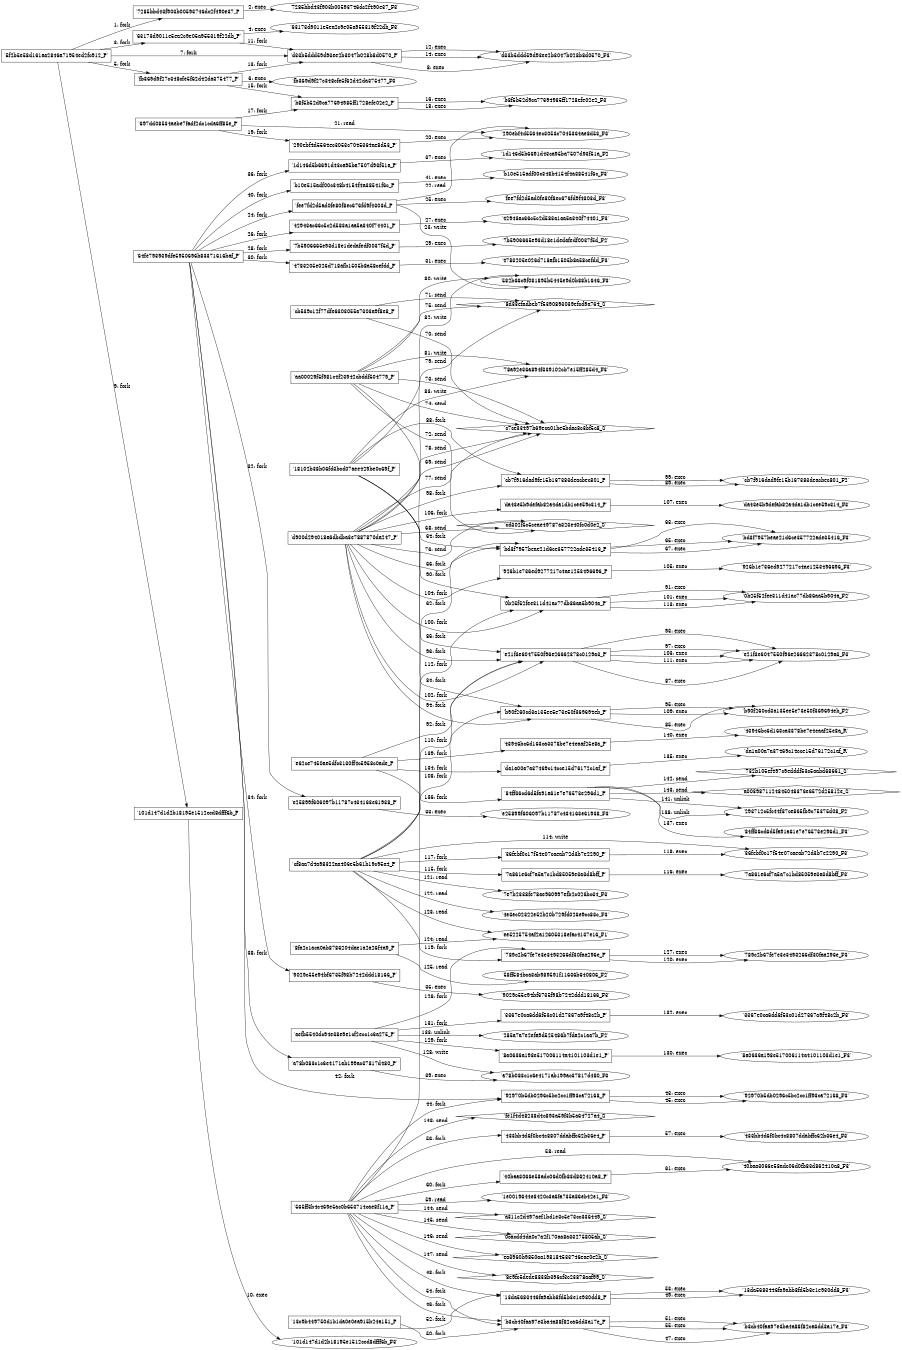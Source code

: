 digraph "D:\Learning\Paper\apt\基于CTI的攻击预警\Dataset\攻击图\ASGfromALLCTI\Vice Society leverages PrintNightmare in ransomware attacks.dot" {
rankdir="LR"
size="9"
fixedsize="false"
splines="true"
nodesep=0.3
ranksep=0
fontsize=10
overlap="scalexy"
engine= "neato"
	"'5f2b5e58d161aa2846a71954ed2fc912_P'" [node_type=Process shape=box]
	"'7285bbd43f903b00593746dc2f490e37_P'" [node_type=Process shape=box]
	"'5f2b5e58d161aa2846a71954ed2fc912_P'" -> "'7285bbd43f903b00593746dc2f490e37_P'" [label="1: fork"]
	"'7285bbd43f903b00593746dc2f490e37_P'" [node_type=Process shape=box]
	"'7285bbd43f903b00593746dc2f490e37_F3'" [node_type=File shape=ellipse]
	"'7285bbd43f903b00593746dc2f490e37_P'" -> "'7285bbd43f903b00593746dc2f490e37_F3'" [label="2: exec"]
	"'5f2b5e58d161aa2846a71954ed2fc912_P'" [node_type=Process shape=box]
	"'63173d9011e5ea2c9e05a955319f22db_P'" [node_type=Process shape=box]
	"'5f2b5e58d161aa2846a71954ed2fc912_P'" -> "'63173d9011e5ea2c9e05a955319f22db_P'" [label="3: fork"]
	"'63173d9011e5ea2c9e05a955319f22db_P'" [node_type=Process shape=box]
	"'63173d9011e5ea2c9e05a955319f22db_F3'" [node_type=File shape=ellipse]
	"'63173d9011e5ea2c9e05a955319f22db_P'" -> "'63173d9011e5ea2c9e05a955319f22db_F3'" [label="4: exec"]
	"'5f2b5e58d161aa2846a71954ed2fc912_P'" [node_type=Process shape=box]
	"'fb369d9f27c348cfe5f62d42da375477_P'" [node_type=Process shape=box]
	"'5f2b5e58d161aa2846a71954ed2fc912_P'" -> "'fb369d9f27c348cfe5f62d42da375477_P'" [label="5: fork"]
	"'fb369d9f27c348cfe5f62d42da375477_P'" [node_type=Process shape=box]
	"'fb369d9f27c348cfe5f62d42da375477_F3'" [node_type=File shape=ellipse]
	"'fb369d9f27c348cfe5f62d42da375477_P'" -> "'fb369d9f27c348cfe5f62d42da375477_F3'" [label="6: exec"]
	"'5f2b5e58d161aa2846a71954ed2fc912_P'" [node_type=Process shape=box]
	"'d33b5ddd59d93ee2b3047b028b8d0570_P'" [node_type=Process shape=box]
	"'5f2b5e58d161aa2846a71954ed2fc912_P'" -> "'d33b5ddd59d93ee2b3047b028b8d0570_P'" [label="7: fork"]
	"'d33b5ddd59d93ee2b3047b028b8d0570_P'" [node_type=Process shape=box]
	"'d33b5ddd59d93ee2b3047b028b8d0570_F3'" [node_type=File shape=ellipse]
	"'d33b5ddd59d93ee2b3047b028b8d0570_P'" -> "'d33b5ddd59d93ee2b3047b028b8d0570_F3'" [label="8: exec"]
	"'5f2b5e58d161aa2846a71954ed2fc912_P'" [node_type=Process shape=box]
	"'101d147d1d2b18195e1512ccd8dfff6b_P'" [node_type=Process shape=box]
	"'5f2b5e58d161aa2846a71954ed2fc912_P'" -> "'101d147d1d2b18195e1512ccd8dfff6b_P'" [label="9: fork"]
	"'101d147d1d2b18195e1512ccd8dfff6b_P'" [node_type=Process shape=box]
	"'101d147d1d2b18195e1512ccd8dfff6b_F3'" [node_type=File shape=ellipse]
	"'101d147d1d2b18195e1512ccd8dfff6b_P'" -> "'101d147d1d2b18195e1512ccd8dfff6b_F3'" [label="10: exec"]
	"'63173d9011e5ea2c9e05a955319f22db_P'" [node_type=Process shape=box]
	"'d33b5ddd59d93ee2b3047b028b8d0570_P'" [node_type=Process shape=box]
	"'63173d9011e5ea2c9e05a955319f22db_P'" -> "'d33b5ddd59d93ee2b3047b028b8d0570_P'" [label="11: fork"]
	"'d33b5ddd59d93ee2b3047b028b8d0570_P'" [node_type=Process shape=box]
	"'d33b5ddd59d93ee2b3047b028b8d0570_F3'" [node_type=File shape=ellipse]
	"'d33b5ddd59d93ee2b3047b028b8d0570_P'" -> "'d33b5ddd59d93ee2b3047b028b8d0570_F3'" [label="12: exec"]
	"'fb369d9f27c348cfe5f62d42da375477_P'" [node_type=Process shape=box]
	"'d33b5ddd59d93ee2b3047b028b8d0570_P'" [node_type=Process shape=box]
	"'fb369d9f27c348cfe5f62d42da375477_P'" -> "'d33b5ddd59d93ee2b3047b028b8d0570_P'" [label="13: fork"]
	"'d33b5ddd59d93ee2b3047b028b8d0570_P'" [node_type=Process shape=box]
	"'d33b5ddd59d93ee2b3047b028b8d0570_F3'" [node_type=File shape=ellipse]
	"'d33b5ddd59d93ee2b3047b028b8d0570_P'" -> "'d33b5ddd59d93ee2b3047b028b8d0570_F3'" [label="14: exec"]
	"'fb369d9f27c348cfe5f62d42da375477_P'" [node_type=Process shape=box]
	"'b8f5b52d9ca77694985ff1728efe02e2_P'" [node_type=Process shape=box]
	"'fb369d9f27c348cfe5f62d42da375477_P'" -> "'b8f5b52d9ca77694985ff1728efe02e2_P'" [label="15: fork"]
	"'b8f5b52d9ca77694985ff1728efe02e2_P'" [node_type=Process shape=box]
	"'b8f5b52d9ca77694985ff1728efe02e2_F3'" [node_type=File shape=ellipse]
	"'b8f5b52d9ca77694985ff1728efe02e2_P'" -> "'b8f5b52d9ca77694985ff1728efe02e2_F3'" [label="16: exec"]
	"'697dd08534aebe7fadf2dc1cda6ff85e_P'" [node_type=Process shape=box]
	"'b8f5b52d9ca77694985ff1728efe02e2_P'" [node_type=Process shape=box]
	"'697dd08534aebe7fadf2dc1cda6ff85e_P'" -> "'b8f5b52d9ca77694985ff1728efe02e2_P'" [label="17: fork"]
	"'b8f5b52d9ca77694985ff1728efe02e2_P'" [node_type=Process shape=box]
	"'b8f5b52d9ca77694985ff1728efe02e2_F3'" [node_type=File shape=ellipse]
	"'b8f5b52d9ca77694985ff1728efe02e2_P'" -> "'b8f5b52d9ca77694985ff1728efe02e2_F3'" [label="18: exec"]
	"'697dd08534aebe7fadf2dc1cda6ff85e_P'" [node_type=Process shape=box]
	"'290ebf4d5564ec3053c7045364ae8d53_P'" [node_type=Process shape=box]
	"'697dd08534aebe7fadf2dc1cda6ff85e_P'" -> "'290ebf4d5564ec3053c7045364ae8d53_P'" [label="19: fork"]
	"'290ebf4d5564ec3053c7045364ae8d53_P'" [node_type=Process shape=box]
	"'290ebf4d5564ec3053c7045364ae8d53_F3'" [node_type=File shape=ellipse]
	"'290ebf4d5564ec3053c7045364ae8d53_P'" -> "'290ebf4d5564ec3053c7045364ae8d53_F3'" [label="20: exec"]
	"'290ebf4d5564ec3053c7045364ae8d53_F3'" [node_type=file shape=ellipse]
	"'697dd08534aebe7fadf2dc1cda6ff85e_P'" [node_type=Process shape=box]
	"'697dd08534aebe7fadf2dc1cda6ff85e_P'" -> "'290ebf4d5564ec3053c7045364ae8d53_F3'" [label="21: read"]
	"'290ebf4d5564ec3053c7045364ae8d53_F3'" [node_type=file shape=ellipse]
	"'fee7fd2d5ad0fe80f8ec676fd9f4303d_P'" [node_type=Process shape=box]
	"'fee7fd2d5ad0fe80f8ec676fd9f4303d_P'" -> "'290ebf4d5564ec3053c7045364ae8d53_F3'" [label="22: read"]
	"'582b66c9f081895b5445e9d0b88b1646_F3'" [node_type=file shape=ellipse]
	"'fee7fd2d5ad0fe80f8ec676fd9f4303d_P'" [node_type=Process shape=box]
	"'fee7fd2d5ad0fe80f8ec676fd9f4303d_P'" -> "'582b66c9f081895b5445e9d0b88b1646_F3'" [label="23: write"]
	"'64fe793939dfe5950696b83371616baf_P'" [node_type=Process shape=box]
	"'fee7fd2d5ad0fe80f8ec676fd9f4303d_P'" [node_type=Process shape=box]
	"'64fe793939dfe5950696b83371616baf_P'" -> "'fee7fd2d5ad0fe80f8ec676fd9f4303d_P'" [label="24: fork"]
	"'fee7fd2d5ad0fe80f8ec676fd9f4303d_P'" [node_type=Process shape=box]
	"'fee7fd2d5ad0fe80f8ec676fd9f4303d_F3'" [node_type=File shape=ellipse]
	"'fee7fd2d5ad0fe80f8ec676fd9f4303d_P'" -> "'fee7fd2d5ad0fe80f8ec676fd9f4303d_F3'" [label="25: exec"]
	"'64fe793939dfe5950696b83371616baf_P'" [node_type=Process shape=box]
	"'42943ac66c5c2d583a1aa5a340f74401_P'" [node_type=Process shape=box]
	"'64fe793939dfe5950696b83371616baf_P'" -> "'42943ac66c5c2d583a1aa5a340f74401_P'" [label="26: fork"]
	"'42943ac66c5c2d583a1aa5a340f74401_P'" [node_type=Process shape=box]
	"'42943ac66c5c2d583a1aa5a340f74401_F3'" [node_type=File shape=ellipse]
	"'42943ac66c5c2d583a1aa5a340f74401_P'" -> "'42943ac66c5c2d583a1aa5a340f74401_F3'" [label="27: exec"]
	"'64fe793939dfe5950696b83371616baf_P'" [node_type=Process shape=box]
	"'7b5906665e93d18e1dedafedf0037f5d_P'" [node_type=Process shape=box]
	"'64fe793939dfe5950696b83371616baf_P'" -> "'7b5906665e93d18e1dedafedf0037f5d_P'" [label="28: fork"]
	"'7b5906665e93d18e1dedafedf0037f5d_P'" [node_type=Process shape=box]
	"'7b5906665e93d18e1dedafedf0037f5d_F2'" [node_type=File shape=ellipse]
	"'7b5906665e93d18e1dedafedf0037f5d_P'" -> "'7b5906665e93d18e1dedafedf0037f5d_F2'" [label="29: exec"]
	"'64fe793939dfe5950696b83371616baf_P'" [node_type=Process shape=box]
	"'4783205e026d718afb1505b8a58cefdd_P'" [node_type=Process shape=box]
	"'64fe793939dfe5950696b83371616baf_P'" -> "'4783205e026d718afb1505b8a58cefdd_P'" [label="30: fork"]
	"'4783205e026d718afb1505b8a58cefdd_P'" [node_type=Process shape=box]
	"'4783205e026d718afb1505b8a58cefdd_F3'" [node_type=File shape=ellipse]
	"'4783205e026d718afb1505b8a58cefdd_P'" -> "'4783205e026d718afb1505b8a58cefdd_F3'" [label="31: exec"]
	"'64fe793939dfe5950696b83371616baf_P'" [node_type=Process shape=box]
	"'e25899f606097b11787c434163e61938_P'" [node_type=Process shape=box]
	"'64fe793939dfe5950696b83371616baf_P'" -> "'e25899f606097b11787c434163e61938_P'" [label="32: fork"]
	"'e25899f606097b11787c434163e61938_P'" [node_type=Process shape=box]
	"'e25899f606097b11787c434163e61938_F3'" [node_type=File shape=ellipse]
	"'e25899f606097b11787c434163e61938_P'" -> "'e25899f606097b11787c434163e61938_F3'" [label="33: exec"]
	"'64fe793939dfe5950696b83371616baf_P'" [node_type=Process shape=box]
	"'9029c55e94bf6735f98b7242ddd18166_P'" [node_type=Process shape=box]
	"'64fe793939dfe5950696b83371616baf_P'" -> "'9029c55e94bf6735f98b7242ddd18166_P'" [label="34: fork"]
	"'9029c55e94bf6735f98b7242ddd18166_P'" [node_type=Process shape=box]
	"'9029c55e94bf6735f98b7242ddd18166_F3'" [node_type=File shape=ellipse]
	"'9029c55e94bf6735f98b7242ddd18166_P'" -> "'9029c55e94bf6735f98b7242ddd18166_F3'" [label="35: exec"]
	"'64fe793939dfe5950696b83371616baf_P'" [node_type=Process shape=box]
	"'1d146d5b6691d43ca95ba7507d93f51a_P'" [node_type=Process shape=box]
	"'64fe793939dfe5950696b83371616baf_P'" -> "'1d146d5b6691d43ca95ba7507d93f51a_P'" [label="36: fork"]
	"'1d146d5b6691d43ca95ba7507d93f51a_P'" [node_type=Process shape=box]
	"'1d146d5b6691d43ca95ba7507d93f51a_F2'" [node_type=File shape=ellipse]
	"'1d146d5b6691d43ca95ba7507d93f51a_P'" -> "'1d146d5b6691d43ca95ba7507d93f51a_F2'" [label="37: exec"]
	"'64fe793939dfe5950696b83371616baf_P'" [node_type=Process shape=box]
	"'a78b083c1c6e4171ab199ac37817d480_P'" [node_type=Process shape=box]
	"'64fe793939dfe5950696b83371616baf_P'" -> "'a78b083c1c6e4171ab199ac37817d480_P'" [label="38: fork"]
	"'a78b083c1c6e4171ab199ac37817d480_P'" [node_type=Process shape=box]
	"'a78b083c1c6e4171ab199ac37817d480_F3'" [node_type=File shape=ellipse]
	"'a78b083c1c6e4171ab199ac37817d480_P'" -> "'a78b083c1c6e4171ab199ac37817d480_F3'" [label="39: exec"]
	"'64fe793939dfe5950696b83371616baf_P'" [node_type=Process shape=box]
	"'b10e515adf00c348b4154f4a38541f6c_P'" [node_type=Process shape=box]
	"'64fe793939dfe5950696b83371616baf_P'" -> "'b10e515adf00c348b4154f4a38541f6c_P'" [label="40: fork"]
	"'b10e515adf00c348b4154f4a38541f6c_P'" [node_type=Process shape=box]
	"'b10e515adf00c348b4154f4a38541f6c_F3'" [node_type=File shape=ellipse]
	"'b10e515adf00c348b4154f4a38541f6c_P'" -> "'b10e515adf00c348b4154f4a38541f6c_F3'" [label="41: exec"]
	"'64fe793939dfe5950696b83371616baf_P'" [node_type=Process shape=box]
	"'92970b5db0296c5bc2cc1ff93ca72168_P'" [node_type=Process shape=box]
	"'64fe793939dfe5950696b83371616baf_P'" -> "'92970b5db0296c5bc2cc1ff93ca72168_P'" [label="42: fork"]
	"'92970b5db0296c5bc2cc1ff93ca72168_P'" [node_type=Process shape=box]
	"'92970b5db0296c5bc2cc1ff93ca72168_F3'" [node_type=File shape=ellipse]
	"'92970b5db0296c5bc2cc1ff93ca72168_P'" -> "'92970b5db0296c5bc2cc1ff93ca72168_F3'" [label="43: exec"]
	"'565ff3b4c469e5ac0b653714cae8f11a_P'" [node_type=Process shape=box]
	"'92970b5db0296c5bc2cc1ff93ca72168_P'" [node_type=Process shape=box]
	"'565ff3b4c469e5ac0b653714cae8f11a_P'" -> "'92970b5db0296c5bc2cc1ff93ca72168_P'" [label="44: fork"]
	"'92970b5db0296c5bc2cc1ff93ca72168_P'" [node_type=Process shape=box]
	"'92970b5db0296c5bc2cc1ff93ca72168_F3'" [node_type=File shape=ellipse]
	"'92970b5db0296c5bc2cc1ff93ca72168_P'" -> "'92970b5db0296c5bc2cc1ff93ca72168_F3'" [label="45: exec"]
	"'565ff3b4c469e5ac0b653714cae8f11a_P'" [node_type=Process shape=box]
	"'b3cb40faa97e3ba4a88f82ca6dd3a17e_P'" [node_type=Process shape=box]
	"'565ff3b4c469e5ac0b653714cae8f11a_P'" -> "'b3cb40faa97e3ba4a88f82ca6dd3a17e_P'" [label="46: fork"]
	"'b3cb40faa97e3ba4a88f82ca6dd3a17e_P'" [node_type=Process shape=box]
	"'b3cb40faa97e3ba4a88f82ca6dd3a17e_F3'" [node_type=File shape=ellipse]
	"'b3cb40faa97e3ba4a88f82ca6dd3a17e_P'" -> "'b3cb40faa97e3ba4a88f82ca6dd3a17e_F3'" [label="47: exec"]
	"'565ff3b4c469e5ac0b653714cae8f11a_P'" [node_type=Process shape=box]
	"'13da5683446fa9abb8fd5b3e1e930dd8_P'" [node_type=Process shape=box]
	"'565ff3b4c469e5ac0b653714cae8f11a_P'" -> "'13da5683446fa9abb8fd5b3e1e930dd8_P'" [label="48: fork"]
	"'13da5683446fa9abb8fd5b3e1e930dd8_P'" [node_type=Process shape=box]
	"'13da5683446fa9abb8fd5b3e1e930dd8_F3'" [node_type=File shape=ellipse]
	"'13da5683446fa9abb8fd5b3e1e930dd8_P'" -> "'13da5683446fa9abb8fd5b3e1e930dd8_F3'" [label="49: exec"]
	"'13c9b449750d1b1da0e0ea915b24a151_P'" [node_type=Process shape=box]
	"'b3cb40faa97e3ba4a88f82ca6dd3a17e_P'" [node_type=Process shape=box]
	"'13c9b449750d1b1da0e0ea915b24a151_P'" -> "'b3cb40faa97e3ba4a88f82ca6dd3a17e_P'" [label="50: fork"]
	"'b3cb40faa97e3ba4a88f82ca6dd3a17e_P'" [node_type=Process shape=box]
	"'b3cb40faa97e3ba4a88f82ca6dd3a17e_F3'" [node_type=File shape=ellipse]
	"'b3cb40faa97e3ba4a88f82ca6dd3a17e_P'" -> "'b3cb40faa97e3ba4a88f82ca6dd3a17e_F3'" [label="51: exec"]
	"'13c9b449750d1b1da0e0ea915b24a151_P'" [node_type=Process shape=box]
	"'13da5683446fa9abb8fd5b3e1e930dd8_P'" [node_type=Process shape=box]
	"'13c9b449750d1b1da0e0ea915b24a151_P'" -> "'13da5683446fa9abb8fd5b3e1e930dd8_P'" [label="52: fork"]
	"'13da5683446fa9abb8fd5b3e1e930dd8_P'" [node_type=Process shape=box]
	"'13da5683446fa9abb8fd5b3e1e930dd8_F3'" [node_type=File shape=ellipse]
	"'13da5683446fa9abb8fd5b3e1e930dd8_P'" -> "'13da5683446fa9abb8fd5b3e1e930dd8_F3'" [label="53: exec"]
	"'565ff3b4c469e5ac0b653714cae8f11a_P'" [node_type=Process shape=box]
	"'b3cb40faa97e3ba4a88f82ca6dd3a17e_P'" [node_type=Process shape=box]
	"'565ff3b4c469e5ac0b653714cae8f11a_P'" -> "'b3cb40faa97e3ba4a88f82ca6dd3a17e_P'" [label="54: fork"]
	"'b3cb40faa97e3ba4a88f82ca6dd3a17e_P'" [node_type=Process shape=box]
	"'b3cb40faa97e3ba4a88f82ca6dd3a17e_F3'" [node_type=File shape=ellipse]
	"'b3cb40faa97e3ba4a88f82ca6dd3a17e_P'" -> "'b3cb40faa97e3ba4a88f82ca6dd3a17e_F3'" [label="55: exec"]
	"'565ff3b4c469e5ac0b653714cae8f11a_P'" [node_type=Process shape=box]
	"'433bb4d6f0bc4c8807ddabffc62b36e4_P'" [node_type=Process shape=box]
	"'565ff3b4c469e5ac0b653714cae8f11a_P'" -> "'433bb4d6f0bc4c8807ddabffc62b36e4_P'" [label="56: fork"]
	"'433bb4d6f0bc4c8807ddabffc62b36e4_P'" [node_type=Process shape=box]
	"'433bb4d6f0bc4c8807ddabffc62b36e4_F3'" [node_type=File shape=ellipse]
	"'433bb4d6f0bc4c8807ddabffc62b36e4_P'" -> "'433bb4d6f0bc4c8807ddabffc62b36e4_F3'" [label="57: exec"]
	"'40baa3066e58adc06d0fb83d862410a8_F3'" [node_type=file shape=ellipse]
	"'565ff3b4c469e5ac0b653714cae8f11a_P'" [node_type=Process shape=box]
	"'565ff3b4c469e5ac0b653714cae8f11a_P'" -> "'40baa3066e58adc06d0fb83d862410a8_F3'" [label="58: read"]
	"'1e0019644e8420c3a6fa735a86eb42e1_F3'" [node_type=file shape=ellipse]
	"'565ff3b4c469e5ac0b653714cae8f11a_P'" [node_type=Process shape=box]
	"'565ff3b4c469e5ac0b653714cae8f11a_P'" -> "'1e0019644e8420c3a6fa735a86eb42e1_F3'" [label="59: read"]
	"'565ff3b4c469e5ac0b653714cae8f11a_P'" [node_type=Process shape=box]
	"'40baa3066e58adc06d0fb83d862410a8_P'" [node_type=Process shape=box]
	"'565ff3b4c469e5ac0b653714cae8f11a_P'" -> "'40baa3066e58adc06d0fb83d862410a8_P'" [label="60: fork"]
	"'40baa3066e58adc06d0fb83d862410a8_P'" [node_type=Process shape=box]
	"'40baa3066e58adc06d0fb83d862410a8_F3'" [node_type=File shape=ellipse]
	"'40baa3066e58adc06d0fb83d862410a8_P'" -> "'40baa3066e58adc06d0fb83d862410a8_F3'" [label="61: exec"]
	"'565ff3b4c469e5ac0b653714cae8f11a_P'" [node_type=Process shape=box]
	"'bd3f7957beae21d6ce357722ade35416_P'" [node_type=Process shape=box]
	"'565ff3b4c469e5ac0b653714cae8f11a_P'" -> "'bd3f7957beae21d6ce357722ade35416_P'" [label="62: fork"]
	"'bd3f7957beae21d6ce357722ade35416_P'" [node_type=Process shape=box]
	"'bd3f7957beae21d6ce357722ade35416_F3'" [node_type=File shape=ellipse]
	"'bd3f7957beae21d6ce357722ade35416_P'" -> "'bd3f7957beae21d6ce357722ade35416_F3'" [label="63: exec"]
	"'aa00029f5f981c4f23942cbddf504779_P'" [node_type=Process shape=box]
	"'bd3f7957beae21d6ce357722ade35416_P'" [node_type=Process shape=box]
	"'aa00029f5f981c4f23942cbddf504779_P'" -> "'bd3f7957beae21d6ce357722ade35416_P'" [label="64: fork"]
	"'bd3f7957beae21d6ce357722ade35416_P'" [node_type=Process shape=box]
	"'bd3f7957beae21d6ce357722ade35416_F3'" [node_type=File shape=ellipse]
	"'bd3f7957beae21d6ce357722ade35416_P'" -> "'bd3f7957beae21d6ce357722ade35416_F3'" [label="65: exec"]
	"'d900d294018a6dbdba3e7887870da247_P'" [node_type=Process shape=box]
	"'bd3f7957beae21d6ce357722ade35416_P'" [node_type=Process shape=box]
	"'d900d294018a6dbdba3e7887870da247_P'" -> "'bd3f7957beae21d6ce357722ade35416_P'" [label="66: fork"]
	"'bd3f7957beae21d6ce357722ade35416_P'" [node_type=Process shape=box]
	"'bd3f7957beae21d6ce357722ade35416_F3'" [node_type=File shape=ellipse]
	"'bd3f7957beae21d6ce357722ade35416_P'" -> "'bd3f7957beae21d6ce357722ade35416_F3'" [label="67: exec"]
	"'cd302f5c5ceae49787a323e40fc0d0e2_S'" [node_type=Socket shape=diamond]
	"'d900d294018a6dbdba3e7887870da247_P'" [node_type=Process shape=box]
	"'d900d294018a6dbdba3e7887870da247_P'" -> "'cd302f5c5ceae49787a323e40fc0d0e2_S'" [label="68: send"]
	"'c7ce33497b69eca01be5bdac8c3bf5c8_S'" [node_type=Socket shape=diamond]
	"'d900d294018a6dbdba3e7887870da247_P'" [node_type=Process shape=box]
	"'d900d294018a6dbdba3e7887870da247_P'" -> "'c7ce33497b69eca01be5bdac8c3bf5c8_S'" [label="69: send"]
	"'c7ce33497b69eca01be5bdac8c3bf5c8_S'" [node_type=Socket shape=diamond]
	"'cb539c12f77dfe6303055a7303a9f8e8_P'" [node_type=Process shape=box]
	"'cb539c12f77dfe6303055a7303a9f8e8_P'" -> "'c7ce33497b69eca01be5bdac8c3bf5c8_S'" [label="70: send"]
	"'8d33efadbeb7f5390893039efcd9a764_S'" [node_type=Socket shape=diamond]
	"'cb539c12f77dfe6303055a7303a9f8e8_P'" [node_type=Process shape=box]
	"'cb539c12f77dfe6303055a7303a9f8e8_P'" -> "'8d33efadbeb7f5390893039efcd9a764_S'" [label="71: send"]
	"'cd302f5c5ceae49787a323e40fc0d0e2_S'" [node_type=Socket shape=diamond]
	"'aa00029f5f981c4f23942cbddf504779_P'" [node_type=Process shape=box]
	"'aa00029f5f981c4f23942cbddf504779_P'" -> "'cd302f5c5ceae49787a323e40fc0d0e2_S'" [label="72: send"]
	"'c7ce33497b69eca01be5bdac8c3bf5c8_S'" [node_type=Socket shape=diamond]
	"'aa00029f5f981c4f23942cbddf504779_P'" [node_type=Process shape=box]
	"'aa00029f5f981c4f23942cbddf504779_P'" -> "'c7ce33497b69eca01be5bdac8c3bf5c8_S'" [label="73: send"]
	"'c7ce33497b69eca01be5bdac8c3bf5c8_S'" [node_type=Socket shape=diamond]
	"'aa00029f5f981c4f23942cbddf504779_P'" [node_type=Process shape=box]
	"'aa00029f5f981c4f23942cbddf504779_P'" -> "'c7ce33497b69eca01be5bdac8c3bf5c8_S'" [label="74: send"]
	"'8d33efadbeb7f5390893039efcd9a764_S'" [node_type=Socket shape=diamond]
	"'aa00029f5f981c4f23942cbddf504779_P'" [node_type=Process shape=box]
	"'aa00029f5f981c4f23942cbddf504779_P'" -> "'8d33efadbeb7f5390893039efcd9a764_S'" [label="75: send"]
	"'cd302f5c5ceae49787a323e40fc0d0e2_S'" [node_type=Socket shape=diamond]
	"'d900d294018a6dbdba3e7887870da247_P'" [node_type=Process shape=box]
	"'d900d294018a6dbdba3e7887870da247_P'" -> "'cd302f5c5ceae49787a323e40fc0d0e2_S'" [label="76: send"]
	"'c7ce33497b69eca01be5bdac8c3bf5c8_S'" [node_type=Socket shape=diamond]
	"'d900d294018a6dbdba3e7887870da247_P'" [node_type=Process shape=box]
	"'d900d294018a6dbdba3e7887870da247_P'" -> "'c7ce33497b69eca01be5bdac8c3bf5c8_S'" [label="77: send"]
	"'c7ce33497b69eca01be5bdac8c3bf5c8_S'" [node_type=Socket shape=diamond]
	"'d900d294018a6dbdba3e7887870da247_P'" [node_type=Process shape=box]
	"'d900d294018a6dbdba3e7887870da247_P'" -> "'c7ce33497b69eca01be5bdac8c3bf5c8_S'" [label="78: send"]
	"'8d33efadbeb7f5390893039efcd9a764_S'" [node_type=Socket shape=diamond]
	"'d900d294018a6dbdba3e7887870da247_P'" [node_type=Process shape=box]
	"'d900d294018a6dbdba3e7887870da247_P'" -> "'8d33efadbeb7f5390893039efcd9a764_S'" [label="79: send"]
	"'582b66c9f081895b5445e9d0b88b1646_F3'" [node_type=file shape=ellipse]
	"'aa00029f5f981c4f23942cbddf504779_P'" [node_type=Process shape=box]
	"'aa00029f5f981c4f23942cbddf504779_P'" -> "'582b66c9f081895b5445e9d0b88b1646_F3'" [label="80: write"]
	"'78a92e36a894f339102cb7e15ff285d4_F3'" [node_type=file shape=ellipse]
	"'aa00029f5f981c4f23942cbddf504779_P'" [node_type=Process shape=box]
	"'aa00029f5f981c4f23942cbddf504779_P'" -> "'78a92e36a894f339102cb7e15ff285d4_F3'" [label="81: write"]
	"'582b66c9f081895b5445e9d0b88b1646_F3'" [node_type=file shape=ellipse]
	"'18102b38b06fd3bcd07aee429be0c69f_P'" [node_type=Process shape=box]
	"'18102b38b06fd3bcd07aee429be0c69f_P'" -> "'582b66c9f081895b5445e9d0b88b1646_F3'" [label="82: write"]
	"'78a92e36a894f339102cb7e15ff285d4_F3'" [node_type=file shape=ellipse]
	"'18102b38b06fd3bcd07aee429be0c69f_P'" [node_type=Process shape=box]
	"'18102b38b06fd3bcd07aee429be0c69f_P'" -> "'78a92e36a894f339102cb7e15ff285d4_F3'" [label="83: write"]
	"'18102b38b06fd3bcd07aee429be0c69f_P'" [node_type=Process shape=box]
	"'b90f260cd3a135ee5e73e50f369694eb_P'" [node_type=Process shape=box]
	"'18102b38b06fd3bcd07aee429be0c69f_P'" -> "'b90f260cd3a135ee5e73e50f369694eb_P'" [label="84: fork"]
	"'b90f260cd3a135ee5e73e50f369694eb_P'" [node_type=Process shape=box]
	"'b90f260cd3a135ee5e73e50f369694eb_F2'" [node_type=File shape=ellipse]
	"'b90f260cd3a135ee5e73e50f369694eb_P'" -> "'b90f260cd3a135ee5e73e50f369694eb_F2'" [label="85: exec"]
	"'18102b38b06fd3bcd07aee429be0c69f_P'" [node_type=Process shape=box]
	"'e21f3e6047550f96e26662378c0129a3_P'" [node_type=Process shape=box]
	"'18102b38b06fd3bcd07aee429be0c69f_P'" -> "'e21f3e6047550f96e26662378c0129a3_P'" [label="86: fork"]
	"'e21f3e6047550f96e26662378c0129a3_P'" [node_type=Process shape=box]
	"'e21f3e6047550f96e26662378c0129a3_F3'" [node_type=File shape=ellipse]
	"'e21f3e6047550f96e26662378c0129a3_P'" -> "'e21f3e6047550f96e26662378c0129a3_F3'" [label="87: exec"]
	"'18102b38b06fd3bcd07aee429be0c69f_P'" [node_type=Process shape=box]
	"'cb7f916dad9fe15b167383deacbec801_P'" [node_type=Process shape=box]
	"'18102b38b06fd3bcd07aee429be0c69f_P'" -> "'cb7f916dad9fe15b167383deacbec801_P'" [label="88: fork"]
	"'cb7f916dad9fe15b167383deacbec801_P'" [node_type=Process shape=box]
	"'cb7f916dad9fe15b167383deacbec801_F2'" [node_type=File shape=ellipse]
	"'cb7f916dad9fe15b167383deacbec801_P'" -> "'cb7f916dad9fe15b167383deacbec801_F2'" [label="89: exec"]
	"'18102b38b06fd3bcd07aee429be0c69f_P'" [node_type=Process shape=box]
	"'0b25f52fee311d41ac77db86aa5b904a_P'" [node_type=Process shape=box]
	"'18102b38b06fd3bcd07aee429be0c69f_P'" -> "'0b25f52fee311d41ac77db86aa5b904a_P'" [label="90: fork"]
	"'0b25f52fee311d41ac77db86aa5b904a_P'" [node_type=Process shape=box]
	"'0b25f52fee311d41ac77db86aa5b904a_F2'" [node_type=File shape=ellipse]
	"'0b25f52fee311d41ac77db86aa5b904a_P'" -> "'0b25f52fee311d41ac77db86aa5b904a_F2'" [label="91: exec"]
	"'e62ce7450ae5dfc3130ff4c5958c0ade_P'" [node_type=Process shape=box]
	"'e21f3e6047550f96e26662378c0129a3_P'" [node_type=Process shape=box]
	"'e62ce7450ae5dfc3130ff4c5958c0ade_P'" -> "'e21f3e6047550f96e26662378c0129a3_P'" [label="92: fork"]
	"'e21f3e6047550f96e26662378c0129a3_P'" [node_type=Process shape=box]
	"'e21f3e6047550f96e26662378c0129a3_F3'" [node_type=File shape=ellipse]
	"'e21f3e6047550f96e26662378c0129a3_P'" -> "'e21f3e6047550f96e26662378c0129a3_F3'" [label="93: exec"]
	"'d900d294018a6dbdba3e7887870da247_P'" [node_type=Process shape=box]
	"'b90f260cd3a135ee5e73e50f369694eb_P'" [node_type=Process shape=box]
	"'d900d294018a6dbdba3e7887870da247_P'" -> "'b90f260cd3a135ee5e73e50f369694eb_P'" [label="94: fork"]
	"'b90f260cd3a135ee5e73e50f369694eb_P'" [node_type=Process shape=box]
	"'b90f260cd3a135ee5e73e50f369694eb_F2'" [node_type=File shape=ellipse]
	"'b90f260cd3a135ee5e73e50f369694eb_P'" -> "'b90f260cd3a135ee5e73e50f369694eb_F2'" [label="95: exec"]
	"'d900d294018a6dbdba3e7887870da247_P'" [node_type=Process shape=box]
	"'e21f3e6047550f96e26662378c0129a3_P'" [node_type=Process shape=box]
	"'d900d294018a6dbdba3e7887870da247_P'" -> "'e21f3e6047550f96e26662378c0129a3_P'" [label="96: fork"]
	"'e21f3e6047550f96e26662378c0129a3_P'" [node_type=Process shape=box]
	"'e21f3e6047550f96e26662378c0129a3_F3'" [node_type=File shape=ellipse]
	"'e21f3e6047550f96e26662378c0129a3_P'" -> "'e21f3e6047550f96e26662378c0129a3_F3'" [label="97: exec"]
	"'d900d294018a6dbdba3e7887870da247_P'" [node_type=Process shape=box]
	"'cb7f916dad9fe15b167383deacbec801_P'" [node_type=Process shape=box]
	"'d900d294018a6dbdba3e7887870da247_P'" -> "'cb7f916dad9fe15b167383deacbec801_P'" [label="98: fork"]
	"'cb7f916dad9fe15b167383deacbec801_P'" [node_type=Process shape=box]
	"'cb7f916dad9fe15b167383deacbec801_F2'" [node_type=File shape=ellipse]
	"'cb7f916dad9fe15b167383deacbec801_P'" -> "'cb7f916dad9fe15b167383deacbec801_F2'" [label="99: exec"]
	"'d900d294018a6dbdba3e7887870da247_P'" [node_type=Process shape=box]
	"'0b25f52fee311d41ac77db86aa5b904a_P'" [node_type=Process shape=box]
	"'d900d294018a6dbdba3e7887870da247_P'" -> "'0b25f52fee311d41ac77db86aa5b904a_P'" [label="100: fork"]
	"'0b25f52fee311d41ac77db86aa5b904a_P'" [node_type=Process shape=box]
	"'0b25f52fee311d41ac77db86aa5b904a_F2'" [node_type=File shape=ellipse]
	"'0b25f52fee311d41ac77db86aa5b904a_P'" -> "'0b25f52fee311d41ac77db86aa5b904a_F2'" [label="101: exec"]
	"'d900d294018a6dbdba3e7887870da247_P'" [node_type=Process shape=box]
	"'e21f3e6047550f96e26662378c0129a3_P'" [node_type=Process shape=box]
	"'d900d294018a6dbdba3e7887870da247_P'" -> "'e21f3e6047550f96e26662378c0129a3_P'" [label="102: fork"]
	"'e21f3e6047550f96e26662378c0129a3_P'" [node_type=Process shape=box]
	"'e21f3e6047550f96e26662378c0129a3_F3'" [node_type=File shape=ellipse]
	"'e21f3e6047550f96e26662378c0129a3_P'" -> "'e21f3e6047550f96e26662378c0129a3_F3'" [label="103: exec"]
	"'d900d294018a6dbdba3e7887870da247_P'" [node_type=Process shape=box]
	"'926b1e736ed9277217c4ae1253496696_P'" [node_type=Process shape=box]
	"'d900d294018a6dbdba3e7887870da247_P'" -> "'926b1e736ed9277217c4ae1253496696_P'" [label="104: fork"]
	"'926b1e736ed9277217c4ae1253496696_P'" [node_type=Process shape=box]
	"'926b1e736ed9277217c4ae1253496696_F3'" [node_type=File shape=ellipse]
	"'926b1e736ed9277217c4ae1253496696_P'" -> "'926b1e736ed9277217c4ae1253496696_F3'" [label="105: exec"]
	"'d900d294018a6dbdba3e7887870da247_P'" [node_type=Process shape=box]
	"'da43e5b9defab82a4da1db1cee59c314_P'" [node_type=Process shape=box]
	"'d900d294018a6dbdba3e7887870da247_P'" -> "'da43e5b9defab82a4da1db1cee59c314_P'" [label="106: fork"]
	"'da43e5b9defab82a4da1db1cee59c314_P'" [node_type=Process shape=box]
	"'da43e5b9defab82a4da1db1cee59c314_F3'" [node_type=File shape=ellipse]
	"'da43e5b9defab82a4da1db1cee59c314_P'" -> "'da43e5b9defab82a4da1db1cee59c314_F3'" [label="107: exec"]
	"'cf8aa7d4a98322aa406e5b61b19c95a4_P'" [node_type=Process shape=box]
	"'b90f260cd3a135ee5e73e50f369694eb_P'" [node_type=Process shape=box]
	"'cf8aa7d4a98322aa406e5b61b19c95a4_P'" -> "'b90f260cd3a135ee5e73e50f369694eb_P'" [label="108: fork"]
	"'b90f260cd3a135ee5e73e50f369694eb_P'" [node_type=Process shape=box]
	"'b90f260cd3a135ee5e73e50f369694eb_F2'" [node_type=File shape=ellipse]
	"'b90f260cd3a135ee5e73e50f369694eb_P'" -> "'b90f260cd3a135ee5e73e50f369694eb_F2'" [label="109: exec"]
	"'cf8aa7d4a98322aa406e5b61b19c95a4_P'" [node_type=Process shape=box]
	"'e21f3e6047550f96e26662378c0129a3_P'" [node_type=Process shape=box]
	"'cf8aa7d4a98322aa406e5b61b19c95a4_P'" -> "'e21f3e6047550f96e26662378c0129a3_P'" [label="110: fork"]
	"'e21f3e6047550f96e26662378c0129a3_P'" [node_type=Process shape=box]
	"'e21f3e6047550f96e26662378c0129a3_F3'" [node_type=File shape=ellipse]
	"'e21f3e6047550f96e26662378c0129a3_P'" -> "'e21f3e6047550f96e26662378c0129a3_F3'" [label="111: exec"]
	"'cf8aa7d4a98322aa406e5b61b19c95a4_P'" [node_type=Process shape=box]
	"'0b25f52fee311d41ac77db86aa5b904a_P'" [node_type=Process shape=box]
	"'cf8aa7d4a98322aa406e5b61b19c95a4_P'" -> "'0b25f52fee311d41ac77db86aa5b904a_P'" [label="112: fork"]
	"'0b25f52fee311d41ac77db86aa5b904a_P'" [node_type=Process shape=box]
	"'0b25f52fee311d41ac77db86aa5b904a_F2'" [node_type=File shape=ellipse]
	"'0b25f52fee311d41ac77db86aa5b904a_P'" -> "'0b25f52fee311d41ac77db86aa5b904a_F2'" [label="113: exec"]
	"'36febf0c17f54e07caeab72d3b7e2290_F3'" [node_type=file shape=ellipse]
	"'cf8aa7d4a98322aa406e5b61b19c95a4_P'" [node_type=Process shape=box]
	"'cf8aa7d4a98322aa406e5b61b19c95a4_P'" -> "'36febf0c17f54e07caeab72d3b7e2290_F3'" [label="114: write"]
	"'cf8aa7d4a98322aa406e5b61b19c95a4_P'" [node_type=Process shape=box]
	"'7a861e6cf7a5a7c1bd85059e3a3d8bff_P'" [node_type=Process shape=box]
	"'cf8aa7d4a98322aa406e5b61b19c95a4_P'" -> "'7a861e6cf7a5a7c1bd85059e3a3d8bff_P'" [label="115: fork"]
	"'7a861e6cf7a5a7c1bd85059e3a3d8bff_P'" [node_type=Process shape=box]
	"'7a861e6cf7a5a7c1bd85059e3a3d8bff_F3'" [node_type=File shape=ellipse]
	"'7a861e6cf7a5a7c1bd85059e3a3d8bff_P'" -> "'7a861e6cf7a5a7c1bd85059e3a3d8bff_F3'" [label="116: exec"]
	"'cf8aa7d4a98322aa406e5b61b19c95a4_P'" [node_type=Process shape=box]
	"'36febf0c17f54e07caeab72d3b7e2290_P'" [node_type=Process shape=box]
	"'cf8aa7d4a98322aa406e5b61b19c95a4_P'" -> "'36febf0c17f54e07caeab72d3b7e2290_P'" [label="117: fork"]
	"'36febf0c17f54e07caeab72d3b7e2290_P'" [node_type=Process shape=box]
	"'36febf0c17f54e07caeab72d3b7e2290_F3'" [node_type=File shape=ellipse]
	"'36febf0c17f54e07caeab72d3b7e2290_P'" -> "'36febf0c17f54e07caeab72d3b7e2290_F3'" [label="118: exec"]
	"'cf8aa7d4a98322aa406e5b61b19c95a4_P'" [node_type=Process shape=box]
	"'789c2b67fe7e3e3493266df30faa296e_P'" [node_type=Process shape=box]
	"'cf8aa7d4a98322aa406e5b61b19c95a4_P'" -> "'789c2b67fe7e3e3493266df30faa296e_P'" [label="119: fork"]
	"'789c2b67fe7e3e3493266df30faa296e_P'" [node_type=Process shape=box]
	"'789c2b67fe7e3e3493266df30faa296e_F3'" [node_type=File shape=ellipse]
	"'789c2b67fe7e3e3493266df30faa296e_P'" -> "'789c2b67fe7e3e3493266df30faa296e_F3'" [label="120: exec"]
	"'7e7b2338fe78ae960997efb2c026bc34_F3'" [node_type=file shape=ellipse]
	"'cf8aa7d4a98322aa406e5b61b19c95a4_P'" [node_type=Process shape=box]
	"'cf8aa7d4a98322aa406e5b61b19c95a4_P'" -> "'7e7b2338fe78ae960997efb2c026bc34_F3'" [label="121: read"]
	"'4e3ec02322e52b20b729fd026e9cc83c_F3'" [node_type=file shape=ellipse]
	"'cf8aa7d4a98322aa406e5b61b19c95a4_P'" [node_type=Process shape=box]
	"'cf8aa7d4a98322aa406e5b61b19c95a4_P'" -> "'4e3ec02322e52b20b729fd026e9cc83c_F3'" [label="122: read"]
	"'ee5225754af2a12605318efac4137e16_F1'" [node_type=file shape=ellipse]
	"'cf8aa7d4a98322aa406e5b61b19c95a4_P'" [node_type=Process shape=box]
	"'cf8aa7d4a98322aa406e5b61b19c95a4_P'" -> "'ee5225754af2a12605318efac4137e16_F1'" [label="123: read"]
	"'ee5225754af2a12605318efac4137e16_F1'" [node_type=file shape=ellipse]
	"'8fa2c1aca0ab8786204dae1a2a26f4a9_P'" [node_type=Process shape=box]
	"'8fa2c1aca0ab8786204dae1a2a26f4a9_P'" -> "'ee5225754af2a12605318efac4137e16_F1'" [label="124: read"]
	"'58ff584bca3ab989591f11636b640806_F2'" [node_type=file shape=ellipse]
	"'8fa2c1aca0ab8786204dae1a2a26f4a9_P'" [node_type=Process shape=box]
	"'8fa2c1aca0ab8786204dae1a2a26f4a9_P'" -> "'58ff584bca3ab989591f11636b640806_F2'" [label="125: read"]
	"'aefb5540dc94e38e9e1cf2ecc1c6a275_P'" [node_type=Process shape=box]
	"'789c2b67fe7e3e3493266df30faa296e_P'" [node_type=Process shape=box]
	"'aefb5540dc94e38e9e1cf2ecc1c6a275_P'" -> "'789c2b67fe7e3e3493266df30faa296e_P'" [label="126: fork"]
	"'789c2b67fe7e3e3493266df30faa296e_P'" [node_type=Process shape=box]
	"'789c2b67fe7e3e3493266df30faa296e_F3'" [node_type=File shape=ellipse]
	"'789c2b67fe7e3e3493266df30faa296e_P'" -> "'789c2b67fe7e3e3493266df30faa296e_F3'" [label="127: exec"]
	"'a78b083c1c6e4171ab199ac37817d480_F3'" [node_type=file shape=ellipse]
	"'aefb5540dc94e38e9e1cf2ecc1c6a275_P'" [node_type=Process shape=box]
	"'aefb5540dc94e38e9e1cf2ecc1c6a275_P'" -> "'a78b083c1c6e4171ab199ac37817d480_F3'" [label="128: write"]
	"'aefb5540dc94e38e9e1cf2ecc1c6a275_P'" [node_type=Process shape=box]
	"'8a0636a198e517006114a4101103d1e1_P'" [node_type=Process shape=box]
	"'aefb5540dc94e38e9e1cf2ecc1c6a275_P'" -> "'8a0636a198e517006114a4101103d1e1_P'" [label="129: fork"]
	"'8a0636a198e517006114a4101103d1e1_P'" [node_type=Process shape=box]
	"'8a0636a198e517006114a4101103d1e1_F3'" [node_type=File shape=ellipse]
	"'8a0636a198e517006114a4101103d1e1_P'" -> "'8a0636a198e517006114a4101103d1e1_F3'" [label="130: exec"]
	"'aefb5540dc94e38e9e1cf2ecc1c6a275_P'" [node_type=Process shape=box]
	"'3367e0ca6dd6f53c01d27367a9f48c2b_P'" [node_type=Process shape=box]
	"'aefb5540dc94e38e9e1cf2ecc1c6a275_P'" -> "'3367e0ca6dd6f53c01d27367a9f48c2b_P'" [label="131: fork"]
	"'3367e0ca6dd6f53c01d27367a9f48c2b_P'" [node_type=Process shape=box]
	"'3367e0ca6dd6f53c01d27367a9f48c2b_F3'" [node_type=File shape=ellipse]
	"'3367e0ca6dd6f53c01d27367a9f48c2b_P'" -> "'3367e0ca6dd6f53c01d27367a9f48c2b_F3'" [label="132: exec"]
	"'285a7a7e2efa9d525486b7fda2c1aa7b_F2'" [node_type=file shape=ellipse]
	"'aefb5540dc94e38e9e1cf2ecc1c6a275_P'" [node_type=Process shape=box]
	"'aefb5540dc94e38e9e1cf2ecc1c6a275_P'" -> "'285a7a7e2efa9d525486b7fda2c1aa7b_F2'" [label="133: unlink"]
	"'e62ce7450ae5dfc3130ff4c5958c0ade_P'" [node_type=Process shape=box]
	"'da1a00a7a37469c14cce15d76172c1af_P'" [node_type=Process shape=box]
	"'e62ce7450ae5dfc3130ff4c5958c0ade_P'" -> "'da1a00a7a37469c14cce15d76172c1af_P'" [label="134: fork"]
	"'da1a00a7a37469c14cce15d76172c1af_P'" [node_type=Process shape=box]
	"'da1a00a7a37469c14cce15d76172c1af_R'" [node_type=File shape=ellipse]
	"'da1a00a7a37469c14cce15d76172c1af_P'" -> "'da1a00a7a37469c14cce15d76172c1af_R'" [label="135: exec"]
	"'e62ce7450ae5dfc3130ff4c5958c0ade_P'" [node_type=Process shape=box]
	"'84ff36cd6d5fa91a61e7e76573e296d1_P'" [node_type=Process shape=box]
	"'e62ce7450ae5dfc3130ff4c5958c0ade_P'" -> "'84ff36cd6d5fa91a61e7e76573e296d1_P'" [label="136: fork"]
	"'84ff36cd6d5fa91a61e7e76573e296d1_P'" [node_type=Process shape=box]
	"'84ff36cd6d5fa91a61e7e76573e296d1_F3'" [node_type=File shape=ellipse]
	"'84ff36cd6d5fa91a61e7e76573e296d1_P'" -> "'84ff36cd6d5fa91a61e7e76573e296d1_F3'" [label="137: exec"]
	"'293712c5fc44f87ce865fb9c75375d08_F2'" [node_type=file shape=ellipse]
	"'84ff36cd6d5fa91a61e7e76573e296d1_P'" [node_type=Process shape=box]
	"'84ff36cd6d5fa91a61e7e76573e296d1_P'" -> "'293712c5fc44f87ce865fb9c75375d08_F2'" [label="138: unlink"]
	"'e62ce7450ae5dfc3130ff4c5958c0ade_P'" [node_type=Process shape=box]
	"'43946bc6d163ca3378be7e4eaaf25e8a_P'" [node_type=Process shape=box]
	"'e62ce7450ae5dfc3130ff4c5958c0ade_P'" -> "'43946bc6d163ca3378be7e4eaaf25e8a_P'" [label="139: fork"]
	"'43946bc6d163ca3378be7e4eaaf25e8a_P'" [node_type=Process shape=box]
	"'43946bc6d163ca3378be7e4eaaf25e8a_R'" [node_type=File shape=ellipse]
	"'43946bc6d163ca3378be7e4eaaf25e8a_P'" -> "'43946bc6d163ca3378be7e4eaaf25e8a_R'" [label="140: exec"]
	"'293712c5fc44f87ce865fb9c75375d08_F2'" [node_type=file shape=ellipse]
	"'84ff36cd6d5fa91a61e7e76573e296d1_P'" [node_type=Process shape=box]
	"'84ff36cd6d5fa91a61e7e76573e296d1_P'" -> "'293712c5fc44f87ce865fb9c75375d08_F2'" [label="141: unlink"]
	"'732b105ef497c9edddf53c5aabd68661_S'" [node_type=Socket shape=diamond]
	"'84ff36cd6d5fa91a61e7e76573e296d1_P'" [node_type=Process shape=box]
	"'84ff36cd6d5fa91a61e7e76573e296d1_P'" -> "'732b105ef497c9edddf53c5aabd68661_S'" [label="142: send"]
	"'a0039871124845048376e6572d25812e_S'" [node_type=Socket shape=diamond]
	"'84ff36cd6d5fa91a61e7e76573e296d1_P'" [node_type=Process shape=box]
	"'84ff36cd6d5fa91a61e7e76573e296d1_P'" -> "'a0039871124845048376e6572d25812e_S'" [label="143: send"]
	"'a311c2d497aef1bd1e3c5e73cc336449_S'" [node_type=Socket shape=diamond]
	"'565ff3b4c469e5ac0b653714cae8f11a_P'" [node_type=Process shape=box]
	"'565ff3b4c469e5ac0b653714cae8f11a_P'" -> "'a311c2d497aef1bd1e3c5e73cc336449_S'" [label="144: send"]
	"'0cacdd4da0c7a2f170aa8a33275805ab_S'" [node_type=Socket shape=diamond]
	"'565ff3b4c469e5ac0b653714cae8f11a_P'" [node_type=Process shape=box]
	"'565ff3b4c469e5ac0b653714cae8f11a_P'" -> "'0cacdd4da0c7a2f170aa8a33275805ab_S'" [label="145: send"]
	"'ea3960b9850aa198184533746eae0e2b_S'" [node_type=Socket shape=diamond]
	"'565ff3b4c469e5ac0b653714cae8f11a_P'" [node_type=Process shape=box]
	"'565ff3b4c469e5ac0b653714cae8f11a_P'" -> "'ea3960b9850aa198184533746eae0e2b_S'" [label="146: send"]
	"'8e9fc5dede8838b396cf3c23878aaf99_S'" [node_type=Socket shape=diamond]
	"'565ff3b4c469e5ac0b653714cae8f11a_P'" [node_type=Process shape=box]
	"'565ff3b4c469e5ac0b653714cae8f11a_P'" -> "'8e9fc5dede8838b396cf3c23878aaf99_S'" [label="147: send"]
	"'fe1f4d48238d4c893a59f3b5a64727a4_S'" [node_type=Socket shape=diamond]
	"'565ff3b4c469e5ac0b653714cae8f11a_P'" [node_type=Process shape=box]
	"'565ff3b4c469e5ac0b653714cae8f11a_P'" -> "'fe1f4d48238d4c893a59f3b5a64727a4_S'" [label="148: send"]
}
